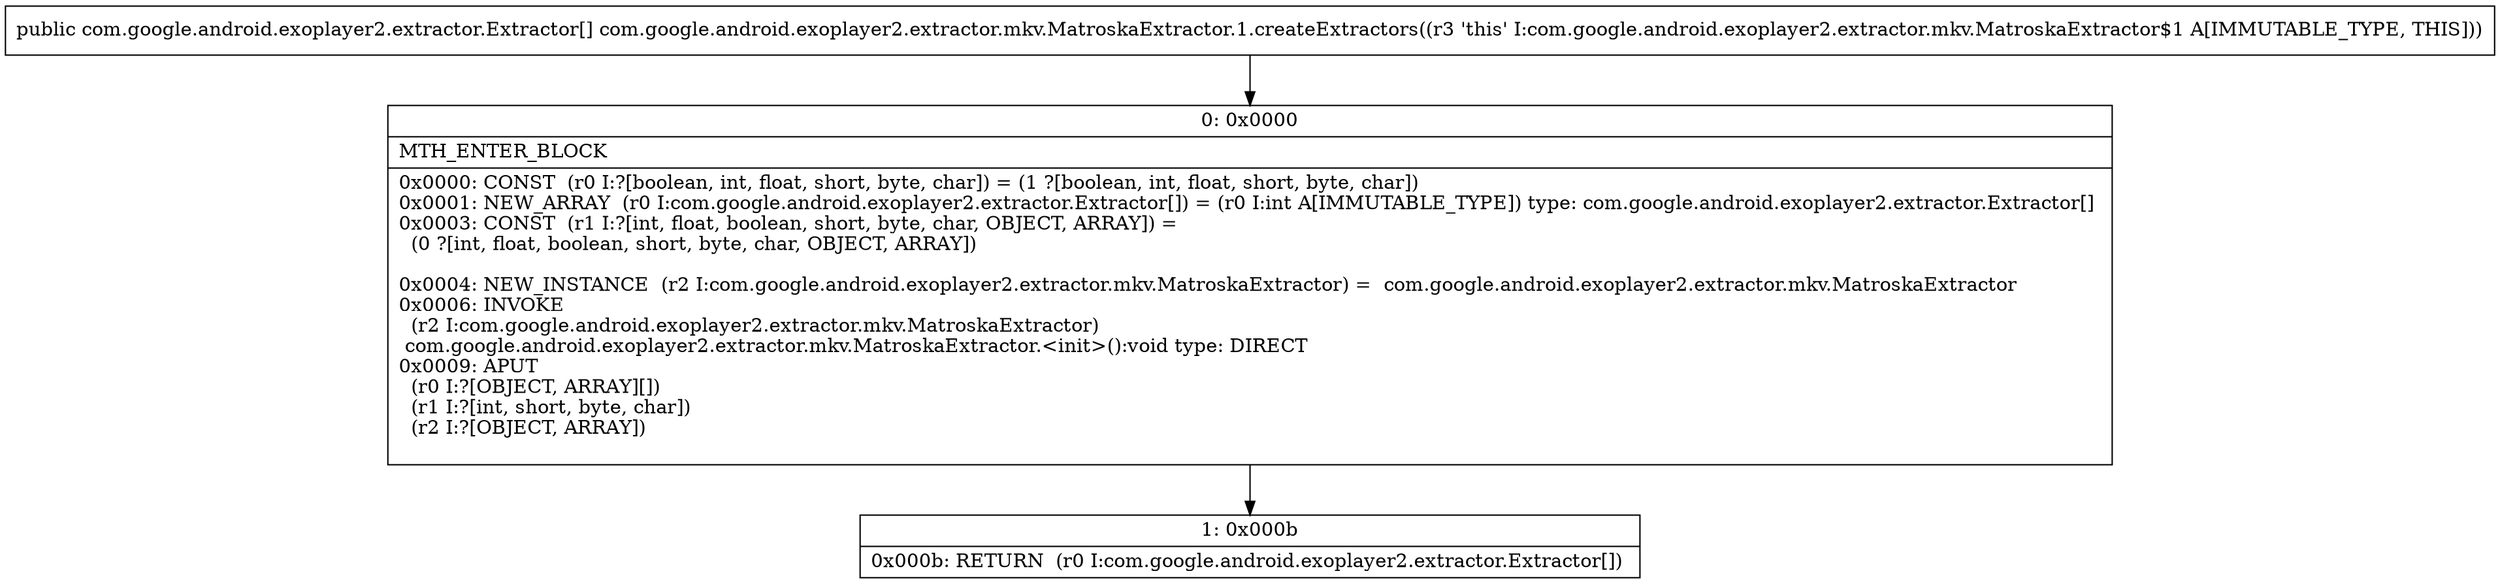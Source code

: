 digraph "CFG forcom.google.android.exoplayer2.extractor.mkv.MatroskaExtractor.1.createExtractors()[Lcom\/google\/android\/exoplayer2\/extractor\/Extractor;" {
Node_0 [shape=record,label="{0\:\ 0x0000|MTH_ENTER_BLOCK\l|0x0000: CONST  (r0 I:?[boolean, int, float, short, byte, char]) = (1 ?[boolean, int, float, short, byte, char]) \l0x0001: NEW_ARRAY  (r0 I:com.google.android.exoplayer2.extractor.Extractor[]) = (r0 I:int A[IMMUTABLE_TYPE]) type: com.google.android.exoplayer2.extractor.Extractor[] \l0x0003: CONST  (r1 I:?[int, float, boolean, short, byte, char, OBJECT, ARRAY]) = \l  (0 ?[int, float, boolean, short, byte, char, OBJECT, ARRAY])\l \l0x0004: NEW_INSTANCE  (r2 I:com.google.android.exoplayer2.extractor.mkv.MatroskaExtractor) =  com.google.android.exoplayer2.extractor.mkv.MatroskaExtractor \l0x0006: INVOKE  \l  (r2 I:com.google.android.exoplayer2.extractor.mkv.MatroskaExtractor)\l com.google.android.exoplayer2.extractor.mkv.MatroskaExtractor.\<init\>():void type: DIRECT \l0x0009: APUT  \l  (r0 I:?[OBJECT, ARRAY][])\l  (r1 I:?[int, short, byte, char])\l  (r2 I:?[OBJECT, ARRAY])\l \l}"];
Node_1 [shape=record,label="{1\:\ 0x000b|0x000b: RETURN  (r0 I:com.google.android.exoplayer2.extractor.Extractor[]) \l}"];
MethodNode[shape=record,label="{public com.google.android.exoplayer2.extractor.Extractor[] com.google.android.exoplayer2.extractor.mkv.MatroskaExtractor.1.createExtractors((r3 'this' I:com.google.android.exoplayer2.extractor.mkv.MatroskaExtractor$1 A[IMMUTABLE_TYPE, THIS])) }"];
MethodNode -> Node_0;
Node_0 -> Node_1;
}

